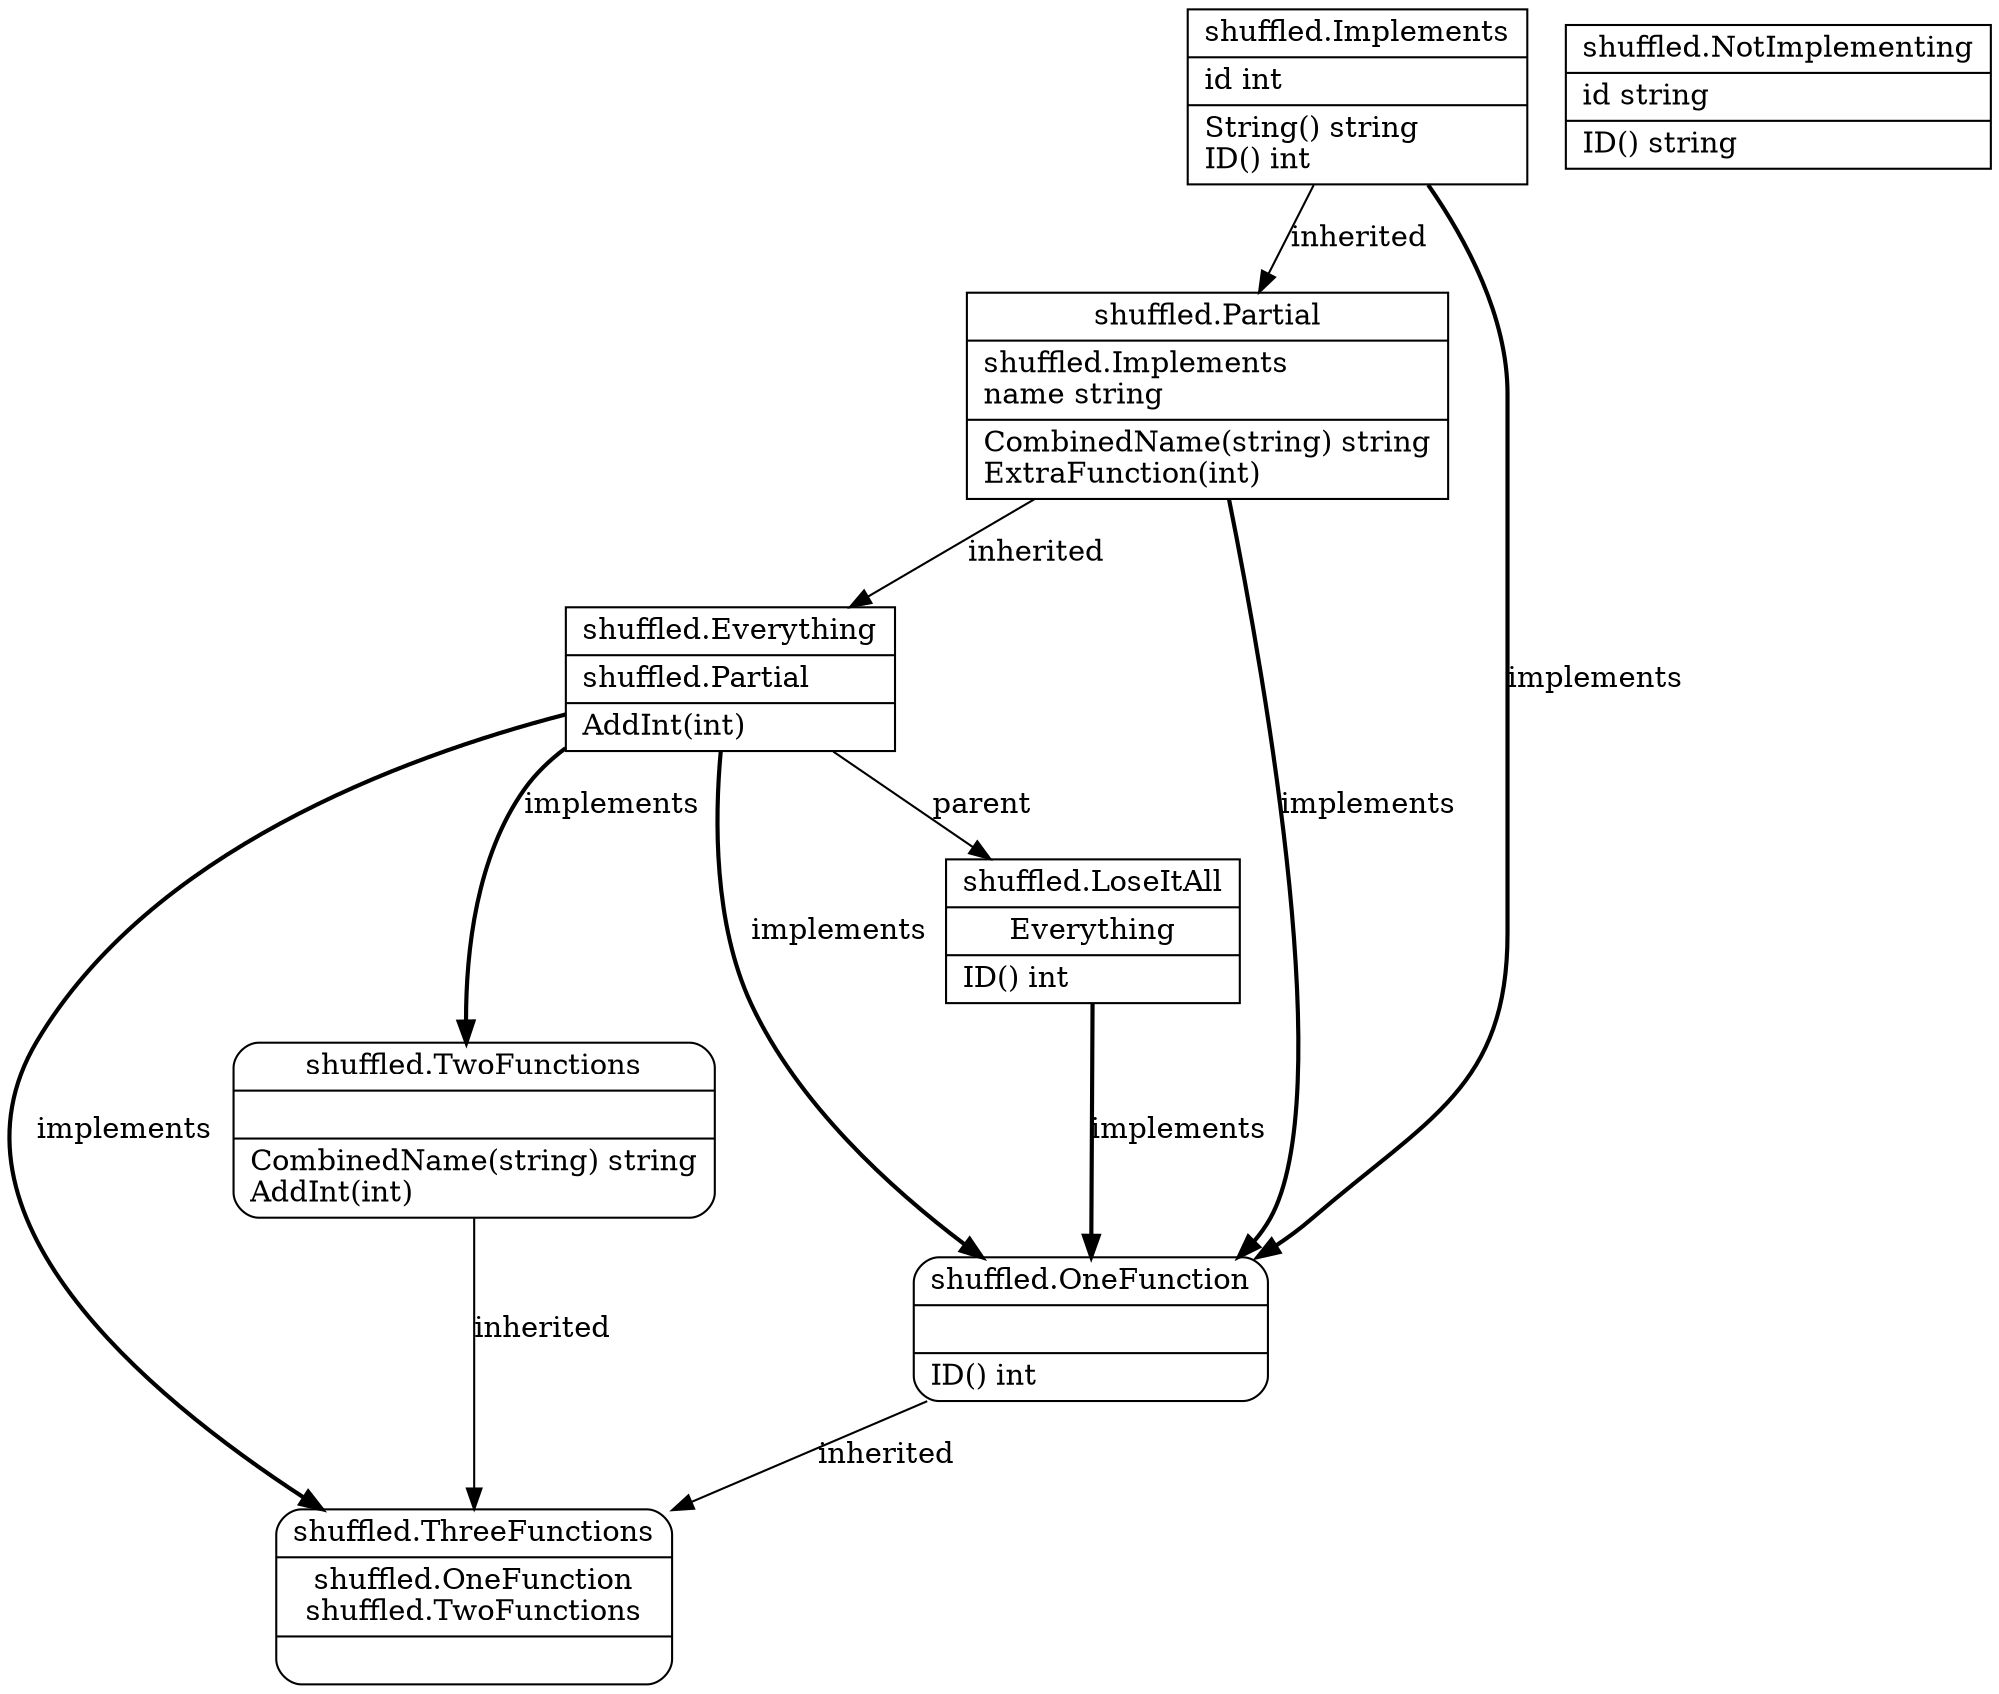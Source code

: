 digraph group {
	shuffled_SEL_Implements->shuffled_SEL_Partial[ label=inherited, style=solid ];
	shuffled_SEL_Partial->shuffled_SEL_Everything[ label=inherited, style=solid ];
	shuffled_SEL_Everything->shuffled_SEL_LoseItAll[ label=parent, style=solid ];
	shuffled_SEL_OneFunction->shuffled_SEL_ThreeFunctions[ label=inherited, style=solid ];
	shuffled_SEL_TwoFunctions->shuffled_SEL_ThreeFunctions[ label=inherited, style=solid ];
	shuffled_SEL_Everything->shuffled_SEL_ThreeFunctions[ label=implements, style=bold ];
	shuffled_SEL_Partial->shuffled_SEL_OneFunction[ label=implements, style=bold ];
	shuffled_SEL_Everything->shuffled_SEL_OneFunction[ label=implements, style=bold ];
	shuffled_SEL_Implements->shuffled_SEL_OneFunction[ label=implements, style=bold ];
	shuffled_SEL_LoseItAll->shuffled_SEL_OneFunction[ label=implements, style=bold ];
	shuffled_SEL_Everything->shuffled_SEL_TwoFunctions[ label=implements, style=bold ];
	shuffled_SEL_Everything [ label="{shuffled.Everything|shuffled.Partial\l|AddInt(int) \l}", shape=record ];
	shuffled_SEL_Implements [ label="{shuffled.Implements|id int\l|String() string\lID() int\l}", shape=record ];
	shuffled_SEL_LoseItAll [ label="{shuffled.LoseItAll|Everything|ID() int\l}", shape=record ];
	shuffled_SEL_NotImplementing [ label="{shuffled.NotImplementing|id string\l|ID() string\l}", shape=record ];
	shuffled_SEL_OneFunction [ label="{shuffled.OneFunction||ID() int\l}", shape=Mrecord ];
	shuffled_SEL_Partial [ label="{shuffled.Partial|shuffled.Implements\lname string\l|CombinedName(string) string\lExtraFunction(int) \l}", shape=record ];
	shuffled_SEL_ThreeFunctions [ label="{shuffled.ThreeFunctions|shuffled.OneFunction\nshuffled.TwoFunctions\n|}", shape=Mrecord ];
	shuffled_SEL_TwoFunctions [ label="{shuffled.TwoFunctions||CombinedName(string) string\lAddInt(int) \l}", shape=Mrecord ];

}

